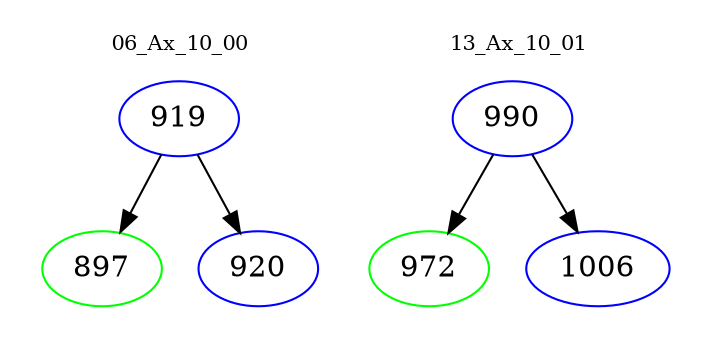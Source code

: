 digraph{
subgraph cluster_0 {
color = white
label = "06_Ax_10_00";
fontsize=10;
T0_919 [label="919", color="blue"]
T0_919 -> T0_897 [color="black"]
T0_897 [label="897", color="green"]
T0_919 -> T0_920 [color="black"]
T0_920 [label="920", color="blue"]
}
subgraph cluster_1 {
color = white
label = "13_Ax_10_01";
fontsize=10;
T1_990 [label="990", color="blue"]
T1_990 -> T1_972 [color="black"]
T1_972 [label="972", color="green"]
T1_990 -> T1_1006 [color="black"]
T1_1006 [label="1006", color="blue"]
}
}
